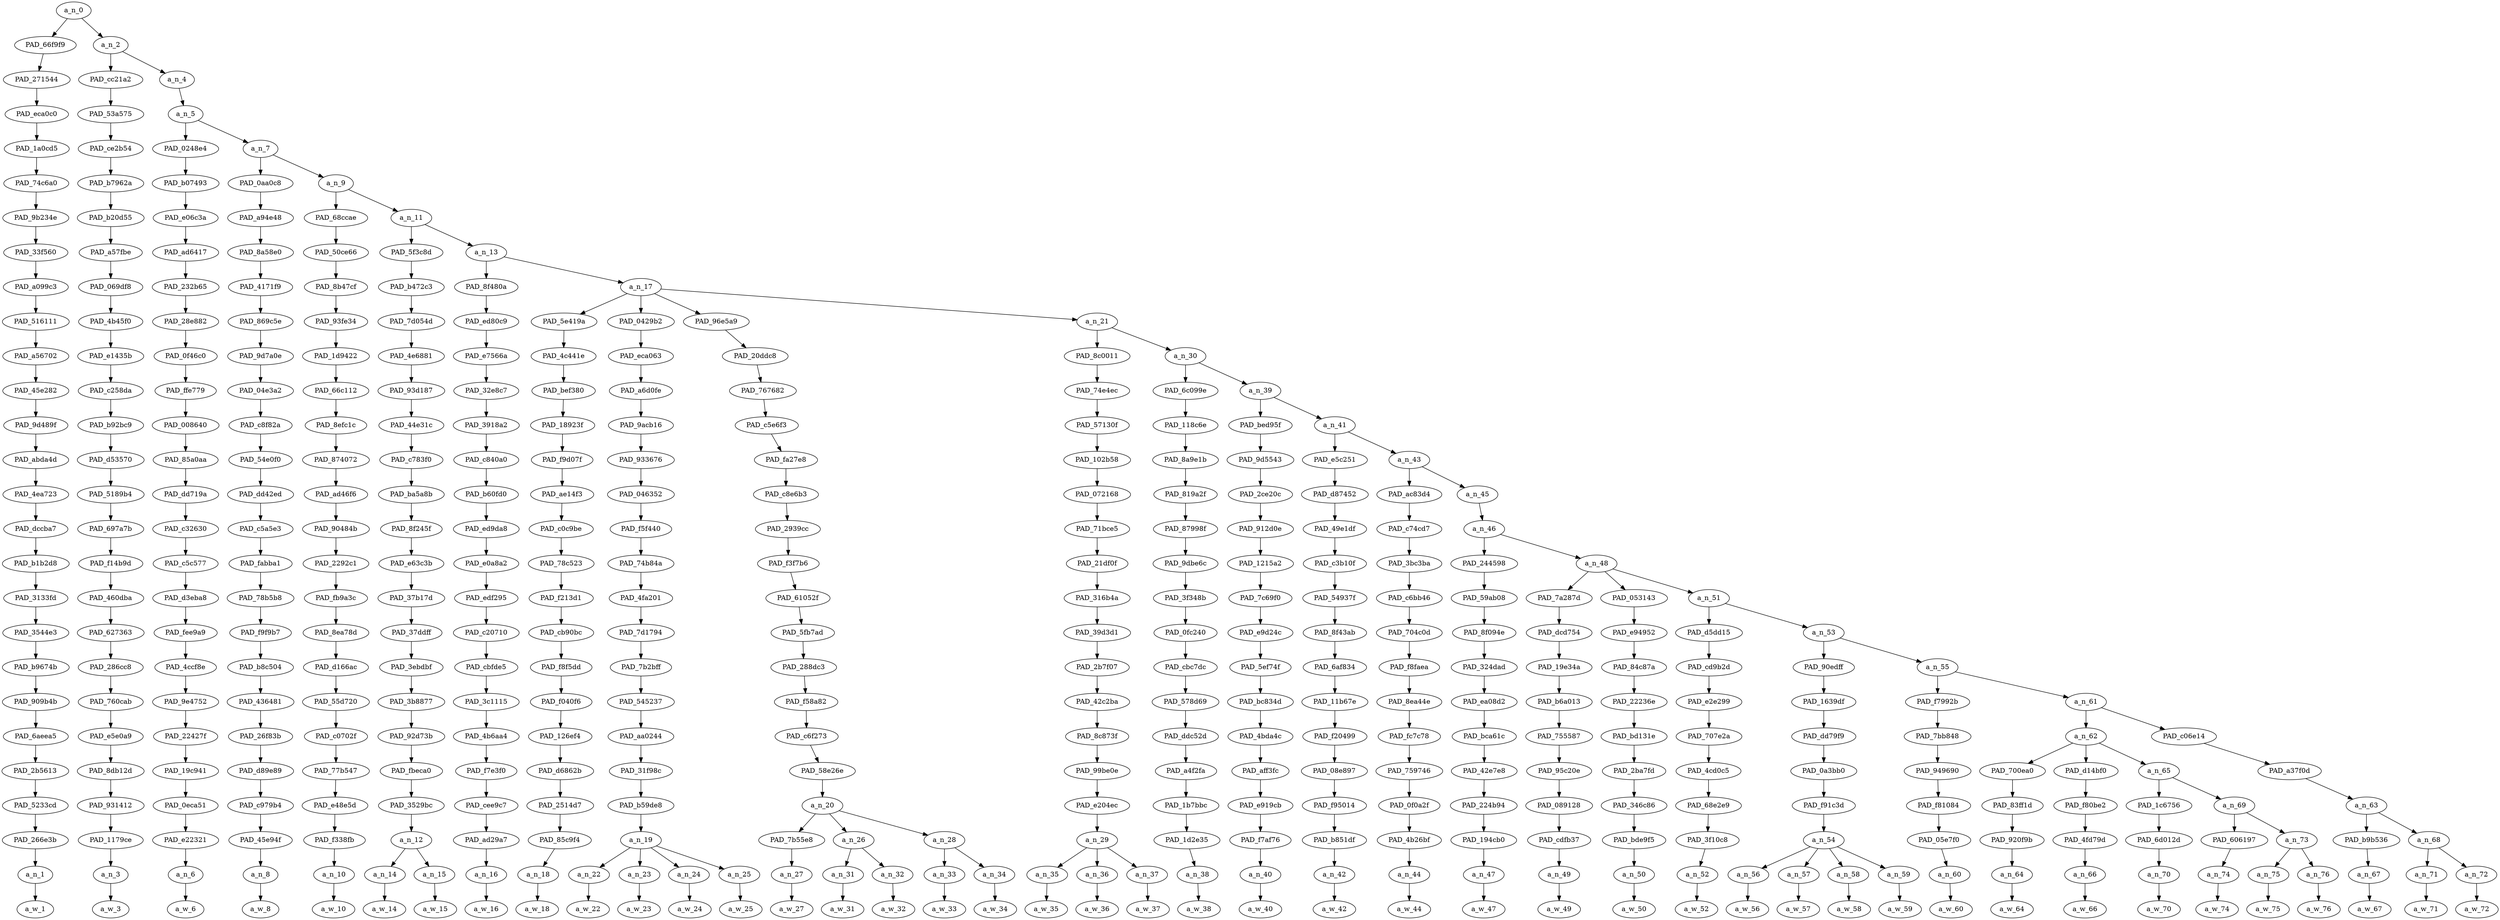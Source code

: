 strict digraph "" {
	a_n_0	[div_dir=-1,
		index=0,
		level=26,
		pos="1.0586201084984674,26!",
		text_span="[0, 1, 2, 3, 4, 5, 6, 7, 8, 9, 10, 11, 12, 13, 14, 15, 16, 17, 18, 19, 20, 21, 22, 23, 24, 25, 26, 27, 28, 29, 30, 31, 32, 33, 34, \
35, 36, 37, 38, 39, 40, 41, 42]",
		value=0.99999999];
	PAD_66f9f9	[div_dir=-1,
		index=0,
		level=25,
		pos="0.0,25!",
		text_span="[0]",
		value=0.01085685];
	a_n_0 -> PAD_66f9f9;
	a_n_2	[div_dir=-1,
		index=1,
		level=25,
		pos="2.117240216996935,25!",
		text_span="[1, 2, 3, 4, 5, 6, 7, 8, 9, 10, 11, 12, 13, 14, 15, 16, 17, 18, 19, 20, 21, 22, 23, 24, 25, 26, 27, 28, 29, 30, 31, 32, 33, 34, \
35, 36, 37, 38, 39, 40, 41, 42]",
		value=0.98909618];
	a_n_0 -> a_n_2;
	PAD_271544	[div_dir=-1,
		index=0,
		level=24,
		pos="0.0,24!",
		text_span="[0]",
		value=0.01085685];
	PAD_66f9f9 -> PAD_271544;
	PAD_eca0c0	[div_dir=-1,
		index=0,
		level=23,
		pos="0.0,23!",
		text_span="[0]",
		value=0.01085685];
	PAD_271544 -> PAD_eca0c0;
	PAD_1a0cd5	[div_dir=-1,
		index=0,
		level=22,
		pos="0.0,22!",
		text_span="[0]",
		value=0.01085685];
	PAD_eca0c0 -> PAD_1a0cd5;
	PAD_74c6a0	[div_dir=-1,
		index=0,
		level=21,
		pos="0.0,21!",
		text_span="[0]",
		value=0.01085685];
	PAD_1a0cd5 -> PAD_74c6a0;
	PAD_9b234e	[div_dir=-1,
		index=0,
		level=20,
		pos="0.0,20!",
		text_span="[0]",
		value=0.01085685];
	PAD_74c6a0 -> PAD_9b234e;
	PAD_33f560	[div_dir=-1,
		index=0,
		level=19,
		pos="0.0,19!",
		text_span="[0]",
		value=0.01085685];
	PAD_9b234e -> PAD_33f560;
	PAD_a099c3	[div_dir=-1,
		index=0,
		level=18,
		pos="0.0,18!",
		text_span="[0]",
		value=0.01085685];
	PAD_33f560 -> PAD_a099c3;
	PAD_516111	[div_dir=-1,
		index=0,
		level=17,
		pos="0.0,17!",
		text_span="[0]",
		value=0.01085685];
	PAD_a099c3 -> PAD_516111;
	PAD_a56702	[div_dir=-1,
		index=0,
		level=16,
		pos="0.0,16!",
		text_span="[0]",
		value=0.01085685];
	PAD_516111 -> PAD_a56702;
	PAD_45e282	[div_dir=-1,
		index=0,
		level=15,
		pos="0.0,15!",
		text_span="[0]",
		value=0.01085685];
	PAD_a56702 -> PAD_45e282;
	PAD_9d489f	[div_dir=-1,
		index=0,
		level=14,
		pos="0.0,14!",
		text_span="[0]",
		value=0.01085685];
	PAD_45e282 -> PAD_9d489f;
	PAD_abda4d	[div_dir=-1,
		index=0,
		level=13,
		pos="0.0,13!",
		text_span="[0]",
		value=0.01085685];
	PAD_9d489f -> PAD_abda4d;
	PAD_4ea723	[div_dir=-1,
		index=0,
		level=12,
		pos="0.0,12!",
		text_span="[0]",
		value=0.01085685];
	PAD_abda4d -> PAD_4ea723;
	PAD_dccba7	[div_dir=-1,
		index=0,
		level=11,
		pos="0.0,11!",
		text_span="[0]",
		value=0.01085685];
	PAD_4ea723 -> PAD_dccba7;
	PAD_b1b2d8	[div_dir=-1,
		index=0,
		level=10,
		pos="0.0,10!",
		text_span="[0]",
		value=0.01085685];
	PAD_dccba7 -> PAD_b1b2d8;
	PAD_3133fd	[div_dir=-1,
		index=0,
		level=9,
		pos="0.0,9!",
		text_span="[0]",
		value=0.01085685];
	PAD_b1b2d8 -> PAD_3133fd;
	PAD_3544e3	[div_dir=-1,
		index=0,
		level=8,
		pos="0.0,8!",
		text_span="[0]",
		value=0.01085685];
	PAD_3133fd -> PAD_3544e3;
	PAD_b9674b	[div_dir=-1,
		index=0,
		level=7,
		pos="0.0,7!",
		text_span="[0]",
		value=0.01085685];
	PAD_3544e3 -> PAD_b9674b;
	PAD_909b4b	[div_dir=-1,
		index=0,
		level=6,
		pos="0.0,6!",
		text_span="[0]",
		value=0.01085685];
	PAD_b9674b -> PAD_909b4b;
	PAD_6aeea5	[div_dir=-1,
		index=0,
		level=5,
		pos="0.0,5!",
		text_span="[0]",
		value=0.01085685];
	PAD_909b4b -> PAD_6aeea5;
	PAD_2b5613	[div_dir=-1,
		index=0,
		level=4,
		pos="0.0,4!",
		text_span="[0]",
		value=0.01085685];
	PAD_6aeea5 -> PAD_2b5613;
	PAD_5233cd	[div_dir=-1,
		index=0,
		level=3,
		pos="0.0,3!",
		text_span="[0]",
		value=0.01085685];
	PAD_2b5613 -> PAD_5233cd;
	PAD_266e3b	[div_dir=-1,
		index=0,
		level=2,
		pos="0.0,2!",
		text_span="[0]",
		value=0.01085685];
	PAD_5233cd -> PAD_266e3b;
	a_n_1	[div_dir=-1,
		index=0,
		level=1,
		pos="0.0,1!",
		text_span="[0]",
		value=0.01085685];
	PAD_266e3b -> a_n_1;
	a_w_1	[div_dir=0,
		index=0,
		level=0,
		pos="0,0!",
		text_span="[0]",
		value=he];
	a_n_1 -> a_w_1;
	PAD_cc21a2	[div_dir=-1,
		index=1,
		level=24,
		pos="1.0,24!",
		text_span="[1]",
		value=0.00995496];
	a_n_2 -> PAD_cc21a2;
	a_n_4	[div_dir=-1,
		index=2,
		level=24,
		pos="3.2344804339938693,24!",
		text_span="[2, 3, 4, 5, 6, 7, 8, 9, 10, 11, 12, 13, 14, 15, 16, 17, 18, 19, 20, 21, 22, 23, 24, 25, 26, 27, 28, 29, 30, 31, 32, 33, 34, 35, \
36, 37, 38, 39, 40, 41, 42]",
		value=0.97910078];
	a_n_2 -> a_n_4;
	PAD_53a575	[div_dir=-1,
		index=1,
		level=23,
		pos="1.0,23!",
		text_span="[1]",
		value=0.00995496];
	PAD_cc21a2 -> PAD_53a575;
	PAD_ce2b54	[div_dir=-1,
		index=1,
		level=22,
		pos="1.0,22!",
		text_span="[1]",
		value=0.00995496];
	PAD_53a575 -> PAD_ce2b54;
	PAD_b7962a	[div_dir=-1,
		index=1,
		level=21,
		pos="1.0,21!",
		text_span="[1]",
		value=0.00995496];
	PAD_ce2b54 -> PAD_b7962a;
	PAD_b20d55	[div_dir=-1,
		index=1,
		level=20,
		pos="1.0,20!",
		text_span="[1]",
		value=0.00995496];
	PAD_b7962a -> PAD_b20d55;
	PAD_a57fbe	[div_dir=-1,
		index=1,
		level=19,
		pos="1.0,19!",
		text_span="[1]",
		value=0.00995496];
	PAD_b20d55 -> PAD_a57fbe;
	PAD_069df8	[div_dir=-1,
		index=1,
		level=18,
		pos="1.0,18!",
		text_span="[1]",
		value=0.00995496];
	PAD_a57fbe -> PAD_069df8;
	PAD_4b45f0	[div_dir=-1,
		index=1,
		level=17,
		pos="1.0,17!",
		text_span="[1]",
		value=0.00995496];
	PAD_069df8 -> PAD_4b45f0;
	PAD_e1435b	[div_dir=-1,
		index=1,
		level=16,
		pos="1.0,16!",
		text_span="[1]",
		value=0.00995496];
	PAD_4b45f0 -> PAD_e1435b;
	PAD_c258da	[div_dir=-1,
		index=1,
		level=15,
		pos="1.0,15!",
		text_span="[1]",
		value=0.00995496];
	PAD_e1435b -> PAD_c258da;
	PAD_b92bc9	[div_dir=-1,
		index=1,
		level=14,
		pos="1.0,14!",
		text_span="[1]",
		value=0.00995496];
	PAD_c258da -> PAD_b92bc9;
	PAD_d53570	[div_dir=-1,
		index=1,
		level=13,
		pos="1.0,13!",
		text_span="[1]",
		value=0.00995496];
	PAD_b92bc9 -> PAD_d53570;
	PAD_5189b4	[div_dir=-1,
		index=1,
		level=12,
		pos="1.0,12!",
		text_span="[1]",
		value=0.00995496];
	PAD_d53570 -> PAD_5189b4;
	PAD_697a7b	[div_dir=-1,
		index=1,
		level=11,
		pos="1.0,11!",
		text_span="[1]",
		value=0.00995496];
	PAD_5189b4 -> PAD_697a7b;
	PAD_f14b9d	[div_dir=-1,
		index=1,
		level=10,
		pos="1.0,10!",
		text_span="[1]",
		value=0.00995496];
	PAD_697a7b -> PAD_f14b9d;
	PAD_460dba	[div_dir=-1,
		index=1,
		level=9,
		pos="1.0,9!",
		text_span="[1]",
		value=0.00995496];
	PAD_f14b9d -> PAD_460dba;
	PAD_627363	[div_dir=-1,
		index=1,
		level=8,
		pos="1.0,8!",
		text_span="[1]",
		value=0.00995496];
	PAD_460dba -> PAD_627363;
	PAD_286cc8	[div_dir=-1,
		index=1,
		level=7,
		pos="1.0,7!",
		text_span="[1]",
		value=0.00995496];
	PAD_627363 -> PAD_286cc8;
	PAD_760cab	[div_dir=-1,
		index=1,
		level=6,
		pos="1.0,6!",
		text_span="[1]",
		value=0.00995496];
	PAD_286cc8 -> PAD_760cab;
	PAD_e5e0a9	[div_dir=-1,
		index=1,
		level=5,
		pos="1.0,5!",
		text_span="[1]",
		value=0.00995496];
	PAD_760cab -> PAD_e5e0a9;
	PAD_8db12d	[div_dir=-1,
		index=1,
		level=4,
		pos="1.0,4!",
		text_span="[1]",
		value=0.00995496];
	PAD_e5e0a9 -> PAD_8db12d;
	PAD_931412	[div_dir=-1,
		index=1,
		level=3,
		pos="1.0,3!",
		text_span="[1]",
		value=0.00995496];
	PAD_8db12d -> PAD_931412;
	PAD_1179ce	[div_dir=-1,
		index=1,
		level=2,
		pos="1.0,2!",
		text_span="[1]",
		value=0.00995496];
	PAD_931412 -> PAD_1179ce;
	a_n_3	[div_dir=-1,
		index=1,
		level=1,
		pos="1.0,1!",
		text_span="[1]",
		value=0.00995496];
	PAD_1179ce -> a_n_3;
	a_w_3	[div_dir=0,
		index=1,
		level=0,
		pos="1,0!",
		text_span="[1]",
		value=managed];
	a_n_3 -> a_w_3;
	a_n_5	[div_dir=-1,
		index=2,
		level=23,
		pos="3.2344804339938693,23!",
		text_span="[2, 3, 4, 5, 6, 7, 8, 9, 10, 11, 12, 13, 14, 15, 16, 17, 18, 19, 20, 21, 22, 23, 24, 25, 26, 27, 28, 29, 30, 31, 32, 33, 34, 35, \
36, 37, 38, 39, 40, 41, 42]",
		value=0.97906312];
	a_n_4 -> a_n_5;
	PAD_0248e4	[div_dir=1,
		index=2,
		level=22,
		pos="2.0,22!",
		text_span="[2]",
		value=0.00744369];
	a_n_5 -> PAD_0248e4;
	a_n_7	[div_dir=-1,
		index=3,
		level=22,
		pos="4.468960867987739,22!",
		text_span="[3, 4, 5, 6, 7, 8, 9, 10, 11, 12, 13, 14, 15, 16, 17, 18, 19, 20, 21, 22, 23, 24, 25, 26, 27, 28, 29, 30, 31, 32, 33, 34, 35, 36, \
37, 38, 39, 40, 41, 42]",
		value=0.97158178];
	a_n_5 -> a_n_7;
	PAD_b07493	[div_dir=1,
		index=2,
		level=21,
		pos="2.0,21!",
		text_span="[2]",
		value=0.00744369];
	PAD_0248e4 -> PAD_b07493;
	PAD_e06c3a	[div_dir=1,
		index=2,
		level=20,
		pos="2.0,20!",
		text_span="[2]",
		value=0.00744369];
	PAD_b07493 -> PAD_e06c3a;
	PAD_ad6417	[div_dir=1,
		index=2,
		level=19,
		pos="2.0,19!",
		text_span="[2]",
		value=0.00744369];
	PAD_e06c3a -> PAD_ad6417;
	PAD_232b65	[div_dir=1,
		index=2,
		level=18,
		pos="2.0,18!",
		text_span="[2]",
		value=0.00744369];
	PAD_ad6417 -> PAD_232b65;
	PAD_28e882	[div_dir=1,
		index=2,
		level=17,
		pos="2.0,17!",
		text_span="[2]",
		value=0.00744369];
	PAD_232b65 -> PAD_28e882;
	PAD_0f46c0	[div_dir=1,
		index=2,
		level=16,
		pos="2.0,16!",
		text_span="[2]",
		value=0.00744369];
	PAD_28e882 -> PAD_0f46c0;
	PAD_ffe779	[div_dir=1,
		index=2,
		level=15,
		pos="2.0,15!",
		text_span="[2]",
		value=0.00744369];
	PAD_0f46c0 -> PAD_ffe779;
	PAD_008640	[div_dir=1,
		index=2,
		level=14,
		pos="2.0,14!",
		text_span="[2]",
		value=0.00744369];
	PAD_ffe779 -> PAD_008640;
	PAD_85a0aa	[div_dir=1,
		index=2,
		level=13,
		pos="2.0,13!",
		text_span="[2]",
		value=0.00744369];
	PAD_008640 -> PAD_85a0aa;
	PAD_dd719a	[div_dir=1,
		index=2,
		level=12,
		pos="2.0,12!",
		text_span="[2]",
		value=0.00744369];
	PAD_85a0aa -> PAD_dd719a;
	PAD_c32630	[div_dir=1,
		index=2,
		level=11,
		pos="2.0,11!",
		text_span="[2]",
		value=0.00744369];
	PAD_dd719a -> PAD_c32630;
	PAD_c5c577	[div_dir=1,
		index=2,
		level=10,
		pos="2.0,10!",
		text_span="[2]",
		value=0.00744369];
	PAD_c32630 -> PAD_c5c577;
	PAD_d3eba8	[div_dir=1,
		index=2,
		level=9,
		pos="2.0,9!",
		text_span="[2]",
		value=0.00744369];
	PAD_c5c577 -> PAD_d3eba8;
	PAD_fee9a9	[div_dir=1,
		index=2,
		level=8,
		pos="2.0,8!",
		text_span="[2]",
		value=0.00744369];
	PAD_d3eba8 -> PAD_fee9a9;
	PAD_4ccf8e	[div_dir=1,
		index=2,
		level=7,
		pos="2.0,7!",
		text_span="[2]",
		value=0.00744369];
	PAD_fee9a9 -> PAD_4ccf8e;
	PAD_9e4752	[div_dir=1,
		index=2,
		level=6,
		pos="2.0,6!",
		text_span="[2]",
		value=0.00744369];
	PAD_4ccf8e -> PAD_9e4752;
	PAD_22427f	[div_dir=1,
		index=2,
		level=5,
		pos="2.0,5!",
		text_span="[2]",
		value=0.00744369];
	PAD_9e4752 -> PAD_22427f;
	PAD_19c941	[div_dir=1,
		index=2,
		level=4,
		pos="2.0,4!",
		text_span="[2]",
		value=0.00744369];
	PAD_22427f -> PAD_19c941;
	PAD_0eca51	[div_dir=1,
		index=2,
		level=3,
		pos="2.0,3!",
		text_span="[2]",
		value=0.00744369];
	PAD_19c941 -> PAD_0eca51;
	PAD_e22321	[div_dir=1,
		index=2,
		level=2,
		pos="2.0,2!",
		text_span="[2]",
		value=0.00744369];
	PAD_0eca51 -> PAD_e22321;
	a_n_6	[div_dir=1,
		index=2,
		level=1,
		pos="2.0,1!",
		text_span="[2]",
		value=0.00744369];
	PAD_e22321 -> a_n_6;
	a_w_6	[div_dir=0,
		index=2,
		level=0,
		pos="2,0!",
		text_span="[2]",
		value=to];
	a_n_6 -> a_w_6;
	PAD_0aa0c8	[div_dir=-1,
		index=3,
		level=21,
		pos="3.0,21!",
		text_span="[3]",
		value=0.02274138];
	a_n_7 -> PAD_0aa0c8;
	a_n_9	[div_dir=-1,
		index=4,
		level=21,
		pos="5.937921735975477,21!",
		text_span="[4, 5, 6, 7, 8, 9, 10, 11, 12, 13, 14, 15, 16, 17, 18, 19, 20, 21, 22, 23, 24, 25, 26, 27, 28, 29, 30, 31, 32, 33, 34, 35, 36, 37, \
38, 39, 40, 41, 42]",
		value=0.94880218];
	a_n_7 -> a_n_9;
	PAD_a94e48	[div_dir=-1,
		index=3,
		level=20,
		pos="3.0,20!",
		text_span="[3]",
		value=0.02274138];
	PAD_0aa0c8 -> PAD_a94e48;
	PAD_8a58e0	[div_dir=-1,
		index=3,
		level=19,
		pos="3.0,19!",
		text_span="[3]",
		value=0.02274138];
	PAD_a94e48 -> PAD_8a58e0;
	PAD_4171f9	[div_dir=-1,
		index=3,
		level=18,
		pos="3.0,18!",
		text_span="[3]",
		value=0.02274138];
	PAD_8a58e0 -> PAD_4171f9;
	PAD_869c5e	[div_dir=-1,
		index=3,
		level=17,
		pos="3.0,17!",
		text_span="[3]",
		value=0.02274138];
	PAD_4171f9 -> PAD_869c5e;
	PAD_9d7a0e	[div_dir=-1,
		index=3,
		level=16,
		pos="3.0,16!",
		text_span="[3]",
		value=0.02274138];
	PAD_869c5e -> PAD_9d7a0e;
	PAD_04e3a2	[div_dir=-1,
		index=3,
		level=15,
		pos="3.0,15!",
		text_span="[3]",
		value=0.02274138];
	PAD_9d7a0e -> PAD_04e3a2;
	PAD_c8f82a	[div_dir=-1,
		index=3,
		level=14,
		pos="3.0,14!",
		text_span="[3]",
		value=0.02274138];
	PAD_04e3a2 -> PAD_c8f82a;
	PAD_54e0f0	[div_dir=-1,
		index=3,
		level=13,
		pos="3.0,13!",
		text_span="[3]",
		value=0.02274138];
	PAD_c8f82a -> PAD_54e0f0;
	PAD_dd42ed	[div_dir=-1,
		index=3,
		level=12,
		pos="3.0,12!",
		text_span="[3]",
		value=0.02274138];
	PAD_54e0f0 -> PAD_dd42ed;
	PAD_c5a5e3	[div_dir=-1,
		index=3,
		level=11,
		pos="3.0,11!",
		text_span="[3]",
		value=0.02274138];
	PAD_dd42ed -> PAD_c5a5e3;
	PAD_fabba1	[div_dir=-1,
		index=3,
		level=10,
		pos="3.0,10!",
		text_span="[3]",
		value=0.02274138];
	PAD_c5a5e3 -> PAD_fabba1;
	PAD_78b5b8	[div_dir=-1,
		index=3,
		level=9,
		pos="3.0,9!",
		text_span="[3]",
		value=0.02274138];
	PAD_fabba1 -> PAD_78b5b8;
	PAD_f9f9b7	[div_dir=-1,
		index=3,
		level=8,
		pos="3.0,8!",
		text_span="[3]",
		value=0.02274138];
	PAD_78b5b8 -> PAD_f9f9b7;
	PAD_b8c504	[div_dir=-1,
		index=3,
		level=7,
		pos="3.0,7!",
		text_span="[3]",
		value=0.02274138];
	PAD_f9f9b7 -> PAD_b8c504;
	PAD_436481	[div_dir=-1,
		index=3,
		level=6,
		pos="3.0,6!",
		text_span="[3]",
		value=0.02274138];
	PAD_b8c504 -> PAD_436481;
	PAD_26f83b	[div_dir=-1,
		index=3,
		level=5,
		pos="3.0,5!",
		text_span="[3]",
		value=0.02274138];
	PAD_436481 -> PAD_26f83b;
	PAD_d89e89	[div_dir=-1,
		index=3,
		level=4,
		pos="3.0,4!",
		text_span="[3]",
		value=0.02274138];
	PAD_26f83b -> PAD_d89e89;
	PAD_c979b4	[div_dir=-1,
		index=3,
		level=3,
		pos="3.0,3!",
		text_span="[3]",
		value=0.02274138];
	PAD_d89e89 -> PAD_c979b4;
	PAD_45e94f	[div_dir=-1,
		index=3,
		level=2,
		pos="3.0,2!",
		text_span="[3]",
		value=0.02274138];
	PAD_c979b4 -> PAD_45e94f;
	a_n_8	[div_dir=-1,
		index=3,
		level=1,
		pos="3.0,1!",
		text_span="[3]",
		value=0.02274138];
	PAD_45e94f -> a_n_8;
	a_w_8	[div_dir=0,
		index=3,
		level=0,
		pos="3,0!",
		text_span="[3]",
		value=articulate];
	a_n_8 -> a_w_8;
	PAD_68ccae	[div_dir=1,
		index=4,
		level=20,
		pos="4.0,20!",
		text_span="[4]",
		value=0.00918854];
	a_n_9 -> PAD_68ccae;
	a_n_11	[div_dir=-1,
		index=5,
		level=20,
		pos="7.8758434719509545,20!",
		text_span="[5, 6, 7, 8, 9, 10, 11, 12, 13, 14, 15, 16, 17, 18, 19, 20, 21, 22, 23, 24, 25, 26, 27, 28, 29, 30, 31, 32, 33, 34, 35, 36, 37, \
38, 39, 40, 41, 42]",
		value=0.93957950];
	a_n_9 -> a_n_11;
	PAD_50ce66	[div_dir=1,
		index=4,
		level=19,
		pos="4.0,19!",
		text_span="[4]",
		value=0.00918854];
	PAD_68ccae -> PAD_50ce66;
	PAD_8b47cf	[div_dir=1,
		index=4,
		level=18,
		pos="4.0,18!",
		text_span="[4]",
		value=0.00918854];
	PAD_50ce66 -> PAD_8b47cf;
	PAD_93fe34	[div_dir=1,
		index=4,
		level=17,
		pos="4.0,17!",
		text_span="[4]",
		value=0.00918854];
	PAD_8b47cf -> PAD_93fe34;
	PAD_1d9422	[div_dir=1,
		index=4,
		level=16,
		pos="4.0,16!",
		text_span="[4]",
		value=0.00918854];
	PAD_93fe34 -> PAD_1d9422;
	PAD_66c112	[div_dir=1,
		index=4,
		level=15,
		pos="4.0,15!",
		text_span="[4]",
		value=0.00918854];
	PAD_1d9422 -> PAD_66c112;
	PAD_8efc1c	[div_dir=1,
		index=4,
		level=14,
		pos="4.0,14!",
		text_span="[4]",
		value=0.00918854];
	PAD_66c112 -> PAD_8efc1c;
	PAD_874072	[div_dir=1,
		index=4,
		level=13,
		pos="4.0,13!",
		text_span="[4]",
		value=0.00918854];
	PAD_8efc1c -> PAD_874072;
	PAD_ad46f6	[div_dir=1,
		index=4,
		level=12,
		pos="4.0,12!",
		text_span="[4]",
		value=0.00918854];
	PAD_874072 -> PAD_ad46f6;
	PAD_90484b	[div_dir=1,
		index=4,
		level=11,
		pos="4.0,11!",
		text_span="[4]",
		value=0.00918854];
	PAD_ad46f6 -> PAD_90484b;
	PAD_2292c1	[div_dir=1,
		index=4,
		level=10,
		pos="4.0,10!",
		text_span="[4]",
		value=0.00918854];
	PAD_90484b -> PAD_2292c1;
	PAD_fb9a3c	[div_dir=1,
		index=4,
		level=9,
		pos="4.0,9!",
		text_span="[4]",
		value=0.00918854];
	PAD_2292c1 -> PAD_fb9a3c;
	PAD_8ea78d	[div_dir=1,
		index=4,
		level=8,
		pos="4.0,8!",
		text_span="[4]",
		value=0.00918854];
	PAD_fb9a3c -> PAD_8ea78d;
	PAD_d166ac	[div_dir=1,
		index=4,
		level=7,
		pos="4.0,7!",
		text_span="[4]",
		value=0.00918854];
	PAD_8ea78d -> PAD_d166ac;
	PAD_55d720	[div_dir=1,
		index=4,
		level=6,
		pos="4.0,6!",
		text_span="[4]",
		value=0.00918854];
	PAD_d166ac -> PAD_55d720;
	PAD_c0702f	[div_dir=1,
		index=4,
		level=5,
		pos="4.0,5!",
		text_span="[4]",
		value=0.00918854];
	PAD_55d720 -> PAD_c0702f;
	PAD_77b547	[div_dir=1,
		index=4,
		level=4,
		pos="4.0,4!",
		text_span="[4]",
		value=0.00918854];
	PAD_c0702f -> PAD_77b547;
	PAD_e48e5d	[div_dir=1,
		index=4,
		level=3,
		pos="4.0,3!",
		text_span="[4]",
		value=0.00918854];
	PAD_77b547 -> PAD_e48e5d;
	PAD_f338fb	[div_dir=1,
		index=4,
		level=2,
		pos="4.0,2!",
		text_span="[4]",
		value=0.00918854];
	PAD_e48e5d -> PAD_f338fb;
	a_n_10	[div_dir=1,
		index=4,
		level=1,
		pos="4.0,1!",
		text_span="[4]",
		value=0.00918854];
	PAD_f338fb -> a_n_10;
	a_w_10	[div_dir=0,
		index=4,
		level=0,
		pos="4,0!",
		text_span="[4]",
		value=what];
	a_n_10 -> a_w_10;
	PAD_5f3c8d	[div_dir=1,
		index=5,
		level=19,
		pos="5.5,19!",
		text_span="[5, 6]",
		value=0.02157902];
	a_n_11 -> PAD_5f3c8d;
	a_n_13	[div_dir=-1,
		index=6,
		level=19,
		pos="10.251686943901909,19!",
		text_span="[7, 8, 9, 10, 11, 12, 13, 14, 15, 16, 17, 18, 19, 20, 21, 22, 23, 24, 25, 26, 27, 28, 29, 30, 31, 32, 33, 34, 35, 36, 37, 38, 39, \
40, 41, 42]",
		value=0.91796324];
	a_n_11 -> a_n_13;
	PAD_b472c3	[div_dir=1,
		index=5,
		level=18,
		pos="5.5,18!",
		text_span="[5, 6]",
		value=0.02157902];
	PAD_5f3c8d -> PAD_b472c3;
	PAD_7d054d	[div_dir=1,
		index=5,
		level=17,
		pos="5.5,17!",
		text_span="[5, 6]",
		value=0.02157902];
	PAD_b472c3 -> PAD_7d054d;
	PAD_4e6881	[div_dir=1,
		index=5,
		level=16,
		pos="5.5,16!",
		text_span="[5, 6]",
		value=0.02157902];
	PAD_7d054d -> PAD_4e6881;
	PAD_93d187	[div_dir=1,
		index=5,
		level=15,
		pos="5.5,15!",
		text_span="[5, 6]",
		value=0.02157902];
	PAD_4e6881 -> PAD_93d187;
	PAD_44e31c	[div_dir=1,
		index=5,
		level=14,
		pos="5.5,14!",
		text_span="[5, 6]",
		value=0.02157902];
	PAD_93d187 -> PAD_44e31c;
	PAD_c783f0	[div_dir=1,
		index=5,
		level=13,
		pos="5.5,13!",
		text_span="[5, 6]",
		value=0.02157902];
	PAD_44e31c -> PAD_c783f0;
	PAD_ba5a8b	[div_dir=1,
		index=5,
		level=12,
		pos="5.5,12!",
		text_span="[5, 6]",
		value=0.02157902];
	PAD_c783f0 -> PAD_ba5a8b;
	PAD_8f245f	[div_dir=1,
		index=5,
		level=11,
		pos="5.5,11!",
		text_span="[5, 6]",
		value=0.02157902];
	PAD_ba5a8b -> PAD_8f245f;
	PAD_e63c3b	[div_dir=1,
		index=5,
		level=10,
		pos="5.5,10!",
		text_span="[5, 6]",
		value=0.02157902];
	PAD_8f245f -> PAD_e63c3b;
	PAD_37b17d	[div_dir=1,
		index=5,
		level=9,
		pos="5.5,9!",
		text_span="[5, 6]",
		value=0.02157902];
	PAD_e63c3b -> PAD_37b17d;
	PAD_37ddff	[div_dir=1,
		index=5,
		level=8,
		pos="5.5,8!",
		text_span="[5, 6]",
		value=0.02157902];
	PAD_37b17d -> PAD_37ddff;
	PAD_3ebdbf	[div_dir=1,
		index=5,
		level=7,
		pos="5.5,7!",
		text_span="[5, 6]",
		value=0.02157902];
	PAD_37ddff -> PAD_3ebdbf;
	PAD_3b8877	[div_dir=1,
		index=5,
		level=6,
		pos="5.5,6!",
		text_span="[5, 6]",
		value=0.02157902];
	PAD_3ebdbf -> PAD_3b8877;
	PAD_92d73b	[div_dir=1,
		index=5,
		level=5,
		pos="5.5,5!",
		text_span="[5, 6]",
		value=0.02157902];
	PAD_3b8877 -> PAD_92d73b;
	PAD_fbeca0	[div_dir=1,
		index=5,
		level=4,
		pos="5.5,4!",
		text_span="[5, 6]",
		value=0.02157902];
	PAD_92d73b -> PAD_fbeca0;
	PAD_3529bc	[div_dir=1,
		index=5,
		level=3,
		pos="5.5,3!",
		text_span="[5, 6]",
		value=0.02157902];
	PAD_fbeca0 -> PAD_3529bc;
	a_n_12	[div_dir=1,
		index=5,
		level=2,
		pos="5.5,2!",
		text_span="[5, 6]",
		value=0.02157902];
	PAD_3529bc -> a_n_12;
	a_n_14	[div_dir=1,
		index=5,
		level=1,
		pos="5.0,1!",
		text_span="[5]",
		value=0.00918382];
	a_n_12 -> a_n_14;
	a_n_15	[div_dir=1,
		index=6,
		level=1,
		pos="6.0,1!",
		text_span="[6]",
		value=0.01235102];
	a_n_12 -> a_n_15;
	a_w_14	[div_dir=0,
		index=5,
		level=0,
		pos="5,0!",
		text_span="[5]",
		value=for];
	a_n_14 -> a_w_14;
	a_w_15	[div_dir=0,
		index=6,
		level=0,
		pos="6,0!",
		text_span="[6]",
		value=me];
	a_n_15 -> a_w_15;
	PAD_8f480a	[div_dir=-1,
		index=6,
		level=18,
		pos="7.0,18!",
		text_span="[7]",
		value=0.00961961];
	a_n_13 -> PAD_8f480a;
	a_n_17	[div_dir=-1,
		index=7,
		level=18,
		pos="13.50337388780382,18!",
		text_span="[8, 9, 10, 11, 12, 13, 14, 15, 16, 17, 18, 19, 20, 21, 22, 23, 24, 25, 26, 27, 28, 29, 30, 31, 32, 33, 34, 35, 36, 37, 38, 39, 40, \
41, 42]",
		value=0.90829593];
	a_n_13 -> a_n_17;
	PAD_ed80c9	[div_dir=-1,
		index=6,
		level=17,
		pos="7.0,17!",
		text_span="[7]",
		value=0.00961961];
	PAD_8f480a -> PAD_ed80c9;
	PAD_e7566a	[div_dir=-1,
		index=6,
		level=16,
		pos="7.0,16!",
		text_span="[7]",
		value=0.00961961];
	PAD_ed80c9 -> PAD_e7566a;
	PAD_32e8c7	[div_dir=-1,
		index=6,
		level=15,
		pos="7.0,15!",
		text_span="[7]",
		value=0.00961961];
	PAD_e7566a -> PAD_32e8c7;
	PAD_3918a2	[div_dir=-1,
		index=6,
		level=14,
		pos="7.0,14!",
		text_span="[7]",
		value=0.00961961];
	PAD_32e8c7 -> PAD_3918a2;
	PAD_c840a0	[div_dir=-1,
		index=6,
		level=13,
		pos="7.0,13!",
		text_span="[7]",
		value=0.00961961];
	PAD_3918a2 -> PAD_c840a0;
	PAD_b60fd0	[div_dir=-1,
		index=6,
		level=12,
		pos="7.0,12!",
		text_span="[7]",
		value=0.00961961];
	PAD_c840a0 -> PAD_b60fd0;
	PAD_ed9da8	[div_dir=-1,
		index=6,
		level=11,
		pos="7.0,11!",
		text_span="[7]",
		value=0.00961961];
	PAD_b60fd0 -> PAD_ed9da8;
	PAD_e0a8a2	[div_dir=-1,
		index=6,
		level=10,
		pos="7.0,10!",
		text_span="[7]",
		value=0.00961961];
	PAD_ed9da8 -> PAD_e0a8a2;
	PAD_edf295	[div_dir=-1,
		index=6,
		level=9,
		pos="7.0,9!",
		text_span="[7]",
		value=0.00961961];
	PAD_e0a8a2 -> PAD_edf295;
	PAD_c20710	[div_dir=-1,
		index=6,
		level=8,
		pos="7.0,8!",
		text_span="[7]",
		value=0.00961961];
	PAD_edf295 -> PAD_c20710;
	PAD_cbfde5	[div_dir=-1,
		index=6,
		level=7,
		pos="7.0,7!",
		text_span="[7]",
		value=0.00961961];
	PAD_c20710 -> PAD_cbfde5;
	PAD_3c1115	[div_dir=-1,
		index=6,
		level=6,
		pos="7.0,6!",
		text_span="[7]",
		value=0.00961961];
	PAD_cbfde5 -> PAD_3c1115;
	PAD_4b6aa4	[div_dir=-1,
		index=6,
		level=5,
		pos="7.0,5!",
		text_span="[7]",
		value=0.00961961];
	PAD_3c1115 -> PAD_4b6aa4;
	PAD_f7e3f0	[div_dir=-1,
		index=6,
		level=4,
		pos="7.0,4!",
		text_span="[7]",
		value=0.00961961];
	PAD_4b6aa4 -> PAD_f7e3f0;
	PAD_cee9c7	[div_dir=-1,
		index=6,
		level=3,
		pos="7.0,3!",
		text_span="[7]",
		value=0.00961961];
	PAD_f7e3f0 -> PAD_cee9c7;
	PAD_ad29a7	[div_dir=-1,
		index=6,
		level=2,
		pos="7.0,2!",
		text_span="[7]",
		value=0.00961961];
	PAD_cee9c7 -> PAD_ad29a7;
	a_n_16	[div_dir=-1,
		index=7,
		level=1,
		pos="7.0,1!",
		text_span="[7]",
		value=0.00961961];
	PAD_ad29a7 -> a_n_16;
	a_w_16	[div_dir=0,
		index=7,
		level=0,
		pos="7,0!",
		text_span="[7]",
		value=has];
	a_n_16 -> a_w_16;
	PAD_5e419a	[div_dir=1,
		index=7,
		level=17,
		pos="8.0,17!",
		text_span="[8]",
		value=0.00703894];
	a_n_17 -> PAD_5e419a;
	PAD_0429b2	[div_dir=1,
		index=8,
		level=17,
		pos="10.5,17!",
		text_span="[9, 10, 11, 12]",
		value=0.06220307];
	a_n_17 -> PAD_0429b2;
	PAD_96e5a9	[div_dir=-1,
		index=9,
		level=17,
		pos="15.0,17!",
		text_span="[13, 14, 15, 16, 17]",
		value=0.04508110];
	a_n_17 -> PAD_96e5a9;
	a_n_21	[div_dir=-1,
		index=10,
		level=17,
		pos="20.51349555121528,17!",
		text_span="[18, 19, 20, 21, 22, 23, 24, 25, 26, 27, 28, 29, 30, 31, 32, 33, 34, 35, 36, 37, 38, 39, 40, 41, 42]",
		value=0.79392523];
	a_n_17 -> a_n_21;
	PAD_4c441e	[div_dir=1,
		index=7,
		level=16,
		pos="8.0,16!",
		text_span="[8]",
		value=0.00703894];
	PAD_5e419a -> PAD_4c441e;
	PAD_bef380	[div_dir=1,
		index=7,
		level=15,
		pos="8.0,15!",
		text_span="[8]",
		value=0.00703894];
	PAD_4c441e -> PAD_bef380;
	PAD_18923f	[div_dir=1,
		index=7,
		level=14,
		pos="8.0,14!",
		text_span="[8]",
		value=0.00703894];
	PAD_bef380 -> PAD_18923f;
	PAD_f9d07f	[div_dir=1,
		index=7,
		level=13,
		pos="8.0,13!",
		text_span="[8]",
		value=0.00703894];
	PAD_18923f -> PAD_f9d07f;
	PAD_ae14f3	[div_dir=1,
		index=7,
		level=12,
		pos="8.0,12!",
		text_span="[8]",
		value=0.00703894];
	PAD_f9d07f -> PAD_ae14f3;
	PAD_c0c9be	[div_dir=1,
		index=7,
		level=11,
		pos="8.0,11!",
		text_span="[8]",
		value=0.00703894];
	PAD_ae14f3 -> PAD_c0c9be;
	PAD_78c523	[div_dir=1,
		index=7,
		level=10,
		pos="8.0,10!",
		text_span="[8]",
		value=0.00703894];
	PAD_c0c9be -> PAD_78c523;
	PAD_f213d1	[div_dir=1,
		index=7,
		level=9,
		pos="8.0,9!",
		text_span="[8]",
		value=0.00703894];
	PAD_78c523 -> PAD_f213d1;
	PAD_cb90bc	[div_dir=1,
		index=7,
		level=8,
		pos="8.0,8!",
		text_span="[8]",
		value=0.00703894];
	PAD_f213d1 -> PAD_cb90bc;
	PAD_f8f5dd	[div_dir=1,
		index=7,
		level=7,
		pos="8.0,7!",
		text_span="[8]",
		value=0.00703894];
	PAD_cb90bc -> PAD_f8f5dd;
	PAD_f040f6	[div_dir=1,
		index=7,
		level=6,
		pos="8.0,6!",
		text_span="[8]",
		value=0.00703894];
	PAD_f8f5dd -> PAD_f040f6;
	PAD_126ef4	[div_dir=1,
		index=7,
		level=5,
		pos="8.0,5!",
		text_span="[8]",
		value=0.00703894];
	PAD_f040f6 -> PAD_126ef4;
	PAD_d6862b	[div_dir=1,
		index=7,
		level=4,
		pos="8.0,4!",
		text_span="[8]",
		value=0.00703894];
	PAD_126ef4 -> PAD_d6862b;
	PAD_2514d7	[div_dir=1,
		index=7,
		level=3,
		pos="8.0,3!",
		text_span="[8]",
		value=0.00703894];
	PAD_d6862b -> PAD_2514d7;
	PAD_85c9f4	[div_dir=1,
		index=7,
		level=2,
		pos="8.0,2!",
		text_span="[8]",
		value=0.00703894];
	PAD_2514d7 -> PAD_85c9f4;
	a_n_18	[div_dir=1,
		index=8,
		level=1,
		pos="8.0,1!",
		text_span="[8]",
		value=0.00703894];
	PAD_85c9f4 -> a_n_18;
	a_w_18	[div_dir=0,
		index=8,
		level=0,
		pos="8,0!",
		text_span="[8]",
		value=been];
	a_n_18 -> a_w_18;
	PAD_eca063	[div_dir=1,
		index=8,
		level=16,
		pos="10.5,16!",
		text_span="[9, 10, 11, 12]",
		value=0.06220307];
	PAD_0429b2 -> PAD_eca063;
	PAD_a6d0fe	[div_dir=1,
		index=8,
		level=15,
		pos="10.5,15!",
		text_span="[9, 10, 11, 12]",
		value=0.06220307];
	PAD_eca063 -> PAD_a6d0fe;
	PAD_9acb16	[div_dir=1,
		index=8,
		level=14,
		pos="10.5,14!",
		text_span="[9, 10, 11, 12]",
		value=0.06220307];
	PAD_a6d0fe -> PAD_9acb16;
	PAD_933676	[div_dir=1,
		index=8,
		level=13,
		pos="10.5,13!",
		text_span="[9, 10, 11, 12]",
		value=0.06220307];
	PAD_9acb16 -> PAD_933676;
	PAD_046352	[div_dir=1,
		index=8,
		level=12,
		pos="10.5,12!",
		text_span="[9, 10, 11, 12]",
		value=0.06220307];
	PAD_933676 -> PAD_046352;
	PAD_f5f440	[div_dir=1,
		index=8,
		level=11,
		pos="10.5,11!",
		text_span="[9, 10, 11, 12]",
		value=0.06220307];
	PAD_046352 -> PAD_f5f440;
	PAD_74b84a	[div_dir=1,
		index=8,
		level=10,
		pos="10.5,10!",
		text_span="[9, 10, 11, 12]",
		value=0.06220307];
	PAD_f5f440 -> PAD_74b84a;
	PAD_4fa201	[div_dir=1,
		index=8,
		level=9,
		pos="10.5,9!",
		text_span="[9, 10, 11, 12]",
		value=0.06220307];
	PAD_74b84a -> PAD_4fa201;
	PAD_7d1794	[div_dir=1,
		index=8,
		level=8,
		pos="10.5,8!",
		text_span="[9, 10, 11, 12]",
		value=0.06220307];
	PAD_4fa201 -> PAD_7d1794;
	PAD_7b2bff	[div_dir=1,
		index=8,
		level=7,
		pos="10.5,7!",
		text_span="[9, 10, 11, 12]",
		value=0.06220307];
	PAD_7d1794 -> PAD_7b2bff;
	PAD_545237	[div_dir=1,
		index=8,
		level=6,
		pos="10.5,6!",
		text_span="[9, 10, 11, 12]",
		value=0.06220307];
	PAD_7b2bff -> PAD_545237;
	PAD_aa0244	[div_dir=1,
		index=8,
		level=5,
		pos="10.5,5!",
		text_span="[9, 10, 11, 12]",
		value=0.06220307];
	PAD_545237 -> PAD_aa0244;
	PAD_31f98c	[div_dir=1,
		index=8,
		level=4,
		pos="10.5,4!",
		text_span="[9, 10, 11, 12]",
		value=0.06220307];
	PAD_aa0244 -> PAD_31f98c;
	PAD_b59de8	[div_dir=1,
		index=8,
		level=3,
		pos="10.5,3!",
		text_span="[9, 10, 11, 12]",
		value=0.06220307];
	PAD_31f98c -> PAD_b59de8;
	a_n_19	[div_dir=1,
		index=8,
		level=2,
		pos="10.5,2!",
		text_span="[9, 10, 11, 12]",
		value=0.06220307];
	PAD_b59de8 -> a_n_19;
	a_n_22	[div_dir=1,
		index=9,
		level=1,
		pos="9.0,1!",
		text_span="[9]",
		value=0.00620824];
	a_n_19 -> a_n_22;
	a_n_23	[div_dir=1,
		index=10,
		level=1,
		pos="10.0,1!",
		text_span="[10]",
		value=0.01424713];
	a_n_19 -> a_n_23;
	a_n_24	[div_dir=1,
		index=11,
		level=1,
		pos="11.0,1!",
		text_span="[11]",
		value=0.00910409];
	a_n_19 -> a_n_24;
	a_n_25	[div_dir=1,
		index=12,
		level=1,
		pos="12.0,1!",
		text_span="[12]",
		value=0.03259052];
	a_n_19 -> a_n_25;
	a_w_22	[div_dir=0,
		index=9,
		level=0,
		pos="9,0!",
		text_span="[9]",
		value=only];
	a_n_22 -> a_w_22;
	a_w_23	[div_dir=0,
		index=10,
		level=0,
		pos="10,0!",
		text_span="[10]",
		value=knowable];
	a_n_23 -> a_w_23;
	a_w_24	[div_dir=0,
		index=11,
		level=0,
		pos="11,0!",
		text_span="[11]",
		value=but];
	a_n_24 -> a_w_24;
	a_w_25	[div_dir=0,
		index=12,
		level=0,
		pos="12,0!",
		text_span="[12]",
		value=inexpressible];
	a_n_25 -> a_w_25;
	PAD_20ddc8	[div_dir=-1,
		index=9,
		level=16,
		pos="15.0,16!",
		text_span="[13, 14, 15, 16, 17]",
		value=0.04508110];
	PAD_96e5a9 -> PAD_20ddc8;
	PAD_767682	[div_dir=-1,
		index=9,
		level=15,
		pos="15.0,15!",
		text_span="[13, 14, 15, 16, 17]",
		value=0.04508110];
	PAD_20ddc8 -> PAD_767682;
	PAD_c5e6f3	[div_dir=-1,
		index=9,
		level=14,
		pos="15.0,14!",
		text_span="[13, 14, 15, 16, 17]",
		value=0.04508110];
	PAD_767682 -> PAD_c5e6f3;
	PAD_fa27e8	[div_dir=-1,
		index=9,
		level=13,
		pos="15.0,13!",
		text_span="[13, 14, 15, 16, 17]",
		value=0.04508110];
	PAD_c5e6f3 -> PAD_fa27e8;
	PAD_c8e6b3	[div_dir=-1,
		index=9,
		level=12,
		pos="15.0,12!",
		text_span="[13, 14, 15, 16, 17]",
		value=0.04508110];
	PAD_fa27e8 -> PAD_c8e6b3;
	PAD_2939cc	[div_dir=-1,
		index=9,
		level=11,
		pos="15.0,11!",
		text_span="[13, 14, 15, 16, 17]",
		value=0.04508110];
	PAD_c8e6b3 -> PAD_2939cc;
	PAD_f3f7b6	[div_dir=-1,
		index=9,
		level=10,
		pos="15.0,10!",
		text_span="[13, 14, 15, 16, 17]",
		value=0.04508110];
	PAD_2939cc -> PAD_f3f7b6;
	PAD_61052f	[div_dir=-1,
		index=9,
		level=9,
		pos="15.0,9!",
		text_span="[13, 14, 15, 16, 17]",
		value=0.04508110];
	PAD_f3f7b6 -> PAD_61052f;
	PAD_5fb7ad	[div_dir=-1,
		index=9,
		level=8,
		pos="15.0,8!",
		text_span="[13, 14, 15, 16, 17]",
		value=0.04508110];
	PAD_61052f -> PAD_5fb7ad;
	PAD_288dc3	[div_dir=-1,
		index=9,
		level=7,
		pos="15.0,7!",
		text_span="[13, 14, 15, 16, 17]",
		value=0.04508110];
	PAD_5fb7ad -> PAD_288dc3;
	PAD_f58a82	[div_dir=-1,
		index=9,
		level=6,
		pos="15.0,6!",
		text_span="[13, 14, 15, 16, 17]",
		value=0.04508110];
	PAD_288dc3 -> PAD_f58a82;
	PAD_c6f273	[div_dir=-1,
		index=9,
		level=5,
		pos="15.0,5!",
		text_span="[13, 14, 15, 16, 17]",
		value=0.04508110];
	PAD_f58a82 -> PAD_c6f273;
	PAD_58e26e	[div_dir=-1,
		index=9,
		level=4,
		pos="15.0,4!",
		text_span="[13, 14, 15, 16, 17]",
		value=0.04508110];
	PAD_c6f273 -> PAD_58e26e;
	a_n_20	[div_dir=-1,
		index=9,
		level=3,
		pos="15.0,3!",
		text_span="[13, 14, 15, 16, 17]",
		value=0.04508110];
	PAD_58e26e -> a_n_20;
	PAD_7b55e8	[div_dir=1,
		index=10,
		level=2,
		pos="15.0,2!",
		text_span="[15]",
		value=0.00790359];
	a_n_20 -> PAD_7b55e8;
	a_n_26	[div_dir=-1,
		index=9,
		level=2,
		pos="13.5,2!",
		text_span="[13, 14]",
		value=0.01445885];
	a_n_20 -> a_n_26;
	a_n_28	[div_dir=-1,
		index=11,
		level=2,
		pos="16.5,2!",
		text_span="[16, 17]",
		value=0.02267880];
	a_n_20 -> a_n_28;
	a_n_27	[div_dir=1,
		index=15,
		level=1,
		pos="15.0,1!",
		text_span="[15]",
		value=0.00790359];
	PAD_7b55e8 -> a_n_27;
	a_w_27	[div_dir=0,
		index=15,
		level=0,
		pos="15,0!",
		text_span="[15]",
		value=through];
	a_n_27 -> a_w_27;
	a_n_31	[div_dir=1,
		index=13,
		level=1,
		pos="13.0,1!",
		text_span="[13]",
		value=0.00633482];
	a_n_26 -> a_n_31;
	a_n_32	[div_dir=-1,
		index=14,
		level=1,
		pos="14.0,1!",
		text_span="[14]",
		value=0.00810409];
	a_n_26 -> a_n_32;
	a_w_31	[div_dir=0,
		index=13,
		level=0,
		pos="13,0!",
		text_span="[13]",
		value=at];
	a_n_31 -> a_w_31;
	a_w_32	[div_dir=0,
		index=14,
		level=0,
		pos="14,0!",
		text_span="[14]",
		value=least];
	a_n_32 -> a_w_32;
	a_n_33	[div_dir=-1,
		index=16,
		level=1,
		pos="16.0,1!",
		text_span="[16]",
		value=0.01098845];
	a_n_28 -> a_n_33;
	a_n_34	[div_dir=1,
		index=17,
		level=1,
		pos="17.0,1!",
		text_span="[17]",
		value=0.01164509];
	a_n_28 -> a_n_34;
	a_w_33	[div_dir=0,
		index=16,
		level=0,
		pos="16,0!",
		text_span="[16]",
		value=words];
	a_n_33 -> a_w_33;
	a_w_34	[div_dir=0,
		index=17,
		level=0,
		pos="17,0!",
		text_span="[17]",
		value=words1];
	a_n_34 -> a_w_34;
	PAD_8c0011	[div_dir=1,
		index=10,
		level=16,
		pos="19.0,16!",
		text_span="[18, 19, 20]",
		value=0.03796205];
	a_n_21 -> PAD_8c0011;
	a_n_30	[div_dir=-1,
		index=11,
		level=16,
		pos="22.026991102430557,16!",
		text_span="[21, 22, 23, 24, 25, 26, 27, 28, 29, 30, 31, 32, 33, 34, 35, 36, 37, 38, 39, 40, 41, 42]",
		value=0.75588950];
	a_n_21 -> a_n_30;
	PAD_74e4ec	[div_dir=1,
		index=10,
		level=15,
		pos="19.0,15!",
		text_span="[18, 19, 20]",
		value=0.03796205];
	PAD_8c0011 -> PAD_74e4ec;
	PAD_57130f	[div_dir=1,
		index=10,
		level=14,
		pos="19.0,14!",
		text_span="[18, 19, 20]",
		value=0.03796205];
	PAD_74e4ec -> PAD_57130f;
	PAD_102b58	[div_dir=1,
		index=10,
		level=13,
		pos="19.0,13!",
		text_span="[18, 19, 20]",
		value=0.03796205];
	PAD_57130f -> PAD_102b58;
	PAD_072168	[div_dir=1,
		index=10,
		level=12,
		pos="19.0,12!",
		text_span="[18, 19, 20]",
		value=0.03796205];
	PAD_102b58 -> PAD_072168;
	PAD_71bce5	[div_dir=1,
		index=10,
		level=11,
		pos="19.0,11!",
		text_span="[18, 19, 20]",
		value=0.03796205];
	PAD_072168 -> PAD_71bce5;
	PAD_21df0f	[div_dir=1,
		index=10,
		level=10,
		pos="19.0,10!",
		text_span="[18, 19, 20]",
		value=0.03796205];
	PAD_71bce5 -> PAD_21df0f;
	PAD_316b4a	[div_dir=1,
		index=10,
		level=9,
		pos="19.0,9!",
		text_span="[18, 19, 20]",
		value=0.03796205];
	PAD_21df0f -> PAD_316b4a;
	PAD_39d3d1	[div_dir=1,
		index=10,
		level=8,
		pos="19.0,8!",
		text_span="[18, 19, 20]",
		value=0.03796205];
	PAD_316b4a -> PAD_39d3d1;
	PAD_2b7f07	[div_dir=1,
		index=10,
		level=7,
		pos="19.0,7!",
		text_span="[18, 19, 20]",
		value=0.03796205];
	PAD_39d3d1 -> PAD_2b7f07;
	PAD_42c2ba	[div_dir=1,
		index=10,
		level=6,
		pos="19.0,6!",
		text_span="[18, 19, 20]",
		value=0.03796205];
	PAD_2b7f07 -> PAD_42c2ba;
	PAD_8c873f	[div_dir=1,
		index=10,
		level=5,
		pos="19.0,5!",
		text_span="[18, 19, 20]",
		value=0.03796205];
	PAD_42c2ba -> PAD_8c873f;
	PAD_99be0e	[div_dir=1,
		index=10,
		level=4,
		pos="19.0,4!",
		text_span="[18, 19, 20]",
		value=0.03796205];
	PAD_8c873f -> PAD_99be0e;
	PAD_e204ec	[div_dir=1,
		index=10,
		level=3,
		pos="19.0,3!",
		text_span="[18, 19, 20]",
		value=0.03796205];
	PAD_99be0e -> PAD_e204ec;
	a_n_29	[div_dir=1,
		index=12,
		level=2,
		pos="19.0,2!",
		text_span="[18, 19, 20]",
		value=0.03796205];
	PAD_e204ec -> a_n_29;
	a_n_35	[div_dir=1,
		index=18,
		level=1,
		pos="18.0,1!",
		text_span="[18]",
		value=0.01369043];
	a_n_29 -> a_n_35;
	a_n_36	[div_dir=1,
		index=19,
		level=1,
		pos="19.0,1!",
		text_span="[19]",
		value=0.01112138];
	a_n_29 -> a_n_36;
	a_n_37	[div_dir=1,
		index=20,
		level=1,
		pos="20.0,1!",
		text_span="[20]",
		value=0.01311214];
	a_n_29 -> a_n_37;
	a_w_35	[div_dir=0,
		index=18,
		level=0,
		pos="18,0!",
		text_span="[18]",
		value=my];
	a_n_35 -> a_w_35;
	a_w_36	[div_dir=0,
		index=19,
		level=0,
		pos="19,0!",
		text_span="[19]",
		value=constant];
	a_n_36 -> a_w_36;
	a_w_37	[div_dir=0,
		index=20,
		level=0,
		pos="20,0!",
		text_span="[20]",
		value=struggle];
	a_n_37 -> a_w_37;
	PAD_6c099e	[div_dir=1,
		index=11,
		level=15,
		pos="21.0,15!",
		text_span="[21]",
		value=0.00831552];
	a_n_30 -> PAD_6c099e;
	a_n_39	[div_dir=-1,
		index=12,
		level=15,
		pos="23.05398220486111,15!",
		text_span="[22, 23, 24, 25, 26, 27, 28, 29, 30, 31, 32, 33, 34, 35, 36, 37, 38, 39, 40, 41, 42]",
		value=0.74748203];
	a_n_30 -> a_n_39;
	PAD_118c6e	[div_dir=1,
		index=11,
		level=14,
		pos="21.0,14!",
		text_span="[21]",
		value=0.00831552];
	PAD_6c099e -> PAD_118c6e;
	PAD_8a9e1b	[div_dir=1,
		index=11,
		level=13,
		pos="21.0,13!",
		text_span="[21]",
		value=0.00831552];
	PAD_118c6e -> PAD_8a9e1b;
	PAD_819a2f	[div_dir=1,
		index=11,
		level=12,
		pos="21.0,12!",
		text_span="[21]",
		value=0.00831552];
	PAD_8a9e1b -> PAD_819a2f;
	PAD_87998f	[div_dir=1,
		index=11,
		level=11,
		pos="21.0,11!",
		text_span="[21]",
		value=0.00831552];
	PAD_819a2f -> PAD_87998f;
	PAD_9dbe6c	[div_dir=1,
		index=11,
		level=10,
		pos="21.0,10!",
		text_span="[21]",
		value=0.00831552];
	PAD_87998f -> PAD_9dbe6c;
	PAD_3f348b	[div_dir=1,
		index=11,
		level=9,
		pos="21.0,9!",
		text_span="[21]",
		value=0.00831552];
	PAD_9dbe6c -> PAD_3f348b;
	PAD_0fc240	[div_dir=1,
		index=11,
		level=8,
		pos="21.0,8!",
		text_span="[21]",
		value=0.00831552];
	PAD_3f348b -> PAD_0fc240;
	PAD_cbc7dc	[div_dir=1,
		index=11,
		level=7,
		pos="21.0,7!",
		text_span="[21]",
		value=0.00831552];
	PAD_0fc240 -> PAD_cbc7dc;
	PAD_578d69	[div_dir=1,
		index=11,
		level=6,
		pos="21.0,6!",
		text_span="[21]",
		value=0.00831552];
	PAD_cbc7dc -> PAD_578d69;
	PAD_ddc52d	[div_dir=1,
		index=11,
		level=5,
		pos="21.0,5!",
		text_span="[21]",
		value=0.00831552];
	PAD_578d69 -> PAD_ddc52d;
	PAD_a4f2fa	[div_dir=1,
		index=11,
		level=4,
		pos="21.0,4!",
		text_span="[21]",
		value=0.00831552];
	PAD_ddc52d -> PAD_a4f2fa;
	PAD_1b7bbc	[div_dir=1,
		index=11,
		level=3,
		pos="21.0,3!",
		text_span="[21]",
		value=0.00831552];
	PAD_a4f2fa -> PAD_1b7bbc;
	PAD_1d2e35	[div_dir=1,
		index=13,
		level=2,
		pos="21.0,2!",
		text_span="[21]",
		value=0.00831552];
	PAD_1b7bbc -> PAD_1d2e35;
	a_n_38	[div_dir=1,
		index=21,
		level=1,
		pos="21.0,1!",
		text_span="[21]",
		value=0.00831552];
	PAD_1d2e35 -> a_n_38;
	a_w_38	[div_dir=0,
		index=21,
		level=0,
		pos="21,0!",
		text_span="[21]",
		value=about];
	a_n_38 -> a_w_38;
	PAD_bed95f	[div_dir=1,
		index=12,
		level=14,
		pos="22.0,14!",
		text_span="[22]",
		value=0.00829730];
	a_n_39 -> PAD_bed95f;
	a_n_41	[div_dir=-1,
		index=13,
		level=14,
		pos="24.10796440972222,14!",
		text_span="[23, 24, 25, 26, 27, 28, 29, 30, 31, 32, 33, 34, 35, 36, 37, 38, 39, 40, 41, 42]",
		value=0.73909076];
	a_n_39 -> a_n_41;
	PAD_9d5543	[div_dir=1,
		index=12,
		level=13,
		pos="22.0,13!",
		text_span="[22]",
		value=0.00829730];
	PAD_bed95f -> PAD_9d5543;
	PAD_2ce20c	[div_dir=1,
		index=12,
		level=12,
		pos="22.0,12!",
		text_span="[22]",
		value=0.00829730];
	PAD_9d5543 -> PAD_2ce20c;
	PAD_912d0e	[div_dir=1,
		index=12,
		level=11,
		pos="22.0,11!",
		text_span="[22]",
		value=0.00829730];
	PAD_2ce20c -> PAD_912d0e;
	PAD_1215a2	[div_dir=1,
		index=12,
		level=10,
		pos="22.0,10!",
		text_span="[22]",
		value=0.00829730];
	PAD_912d0e -> PAD_1215a2;
	PAD_7c69f0	[div_dir=1,
		index=12,
		level=9,
		pos="22.0,9!",
		text_span="[22]",
		value=0.00829730];
	PAD_1215a2 -> PAD_7c69f0;
	PAD_e9d24c	[div_dir=1,
		index=12,
		level=8,
		pos="22.0,8!",
		text_span="[22]",
		value=0.00829730];
	PAD_7c69f0 -> PAD_e9d24c;
	PAD_5ef74f	[div_dir=1,
		index=12,
		level=7,
		pos="22.0,7!",
		text_span="[22]",
		value=0.00829730];
	PAD_e9d24c -> PAD_5ef74f;
	PAD_bc834d	[div_dir=1,
		index=12,
		level=6,
		pos="22.0,6!",
		text_span="[22]",
		value=0.00829730];
	PAD_5ef74f -> PAD_bc834d;
	PAD_4bda4c	[div_dir=1,
		index=12,
		level=5,
		pos="22.0,5!",
		text_span="[22]",
		value=0.00829730];
	PAD_bc834d -> PAD_4bda4c;
	PAD_aff3fc	[div_dir=1,
		index=12,
		level=4,
		pos="22.0,4!",
		text_span="[22]",
		value=0.00829730];
	PAD_4bda4c -> PAD_aff3fc;
	PAD_e919cb	[div_dir=1,
		index=12,
		level=3,
		pos="22.0,3!",
		text_span="[22]",
		value=0.00829730];
	PAD_aff3fc -> PAD_e919cb;
	PAD_f7af76	[div_dir=1,
		index=14,
		level=2,
		pos="22.0,2!",
		text_span="[22]",
		value=0.00829730];
	PAD_e919cb -> PAD_f7af76;
	a_n_40	[div_dir=1,
		index=22,
		level=1,
		pos="22.0,1!",
		text_span="[22]",
		value=0.00829730];
	PAD_f7af76 -> a_n_40;
	a_w_40	[div_dir=0,
		index=22,
		level=0,
		pos="22,0!",
		text_span="[22]",
		value=what1];
	a_n_40 -> a_w_40;
	PAD_e5c251	[div_dir=-1,
		index=13,
		level=13,
		pos="23.0,13!",
		text_span="[23]",
		value=0.00761640];
	a_n_41 -> PAD_e5c251;
	a_n_43	[div_dir=-1,
		index=14,
		level=13,
		pos="25.215928819444446,13!",
		text_span="[24, 25, 26, 27, 28, 29, 30, 31, 32, 33, 34, 35, 36, 37, 38, 39, 40, 41, 42]",
		value=0.73137678];
	a_n_41 -> a_n_43;
	PAD_d87452	[div_dir=-1,
		index=13,
		level=12,
		pos="23.0,12!",
		text_span="[23]",
		value=0.00761640];
	PAD_e5c251 -> PAD_d87452;
	PAD_49e1df	[div_dir=-1,
		index=13,
		level=11,
		pos="23.0,11!",
		text_span="[23]",
		value=0.00761640];
	PAD_d87452 -> PAD_49e1df;
	PAD_c3b10f	[div_dir=-1,
		index=13,
		level=10,
		pos="23.0,10!",
		text_span="[23]",
		value=0.00761640];
	PAD_49e1df -> PAD_c3b10f;
	PAD_54937f	[div_dir=-1,
		index=13,
		level=9,
		pos="23.0,9!",
		text_span="[23]",
		value=0.00761640];
	PAD_c3b10f -> PAD_54937f;
	PAD_8f43ab	[div_dir=-1,
		index=13,
		level=8,
		pos="23.0,8!",
		text_span="[23]",
		value=0.00761640];
	PAD_54937f -> PAD_8f43ab;
	PAD_6af834	[div_dir=-1,
		index=13,
		level=7,
		pos="23.0,7!",
		text_span="[23]",
		value=0.00761640];
	PAD_8f43ab -> PAD_6af834;
	PAD_11b67e	[div_dir=-1,
		index=13,
		level=6,
		pos="23.0,6!",
		text_span="[23]",
		value=0.00761640];
	PAD_6af834 -> PAD_11b67e;
	PAD_f20499	[div_dir=-1,
		index=13,
		level=5,
		pos="23.0,5!",
		text_span="[23]",
		value=0.00761640];
	PAD_11b67e -> PAD_f20499;
	PAD_08e897	[div_dir=-1,
		index=13,
		level=4,
		pos="23.0,4!",
		text_span="[23]",
		value=0.00761640];
	PAD_f20499 -> PAD_08e897;
	PAD_f95014	[div_dir=-1,
		index=13,
		level=3,
		pos="23.0,3!",
		text_span="[23]",
		value=0.00761640];
	PAD_08e897 -> PAD_f95014;
	PAD_b851df	[div_dir=-1,
		index=15,
		level=2,
		pos="23.0,2!",
		text_span="[23]",
		value=0.00761640];
	PAD_f95014 -> PAD_b851df;
	a_n_42	[div_dir=-1,
		index=23,
		level=1,
		pos="23.0,1!",
		text_span="[23]",
		value=0.00761640];
	PAD_b851df -> a_n_42;
	a_w_42	[div_dir=0,
		index=23,
		level=0,
		pos="23,0!",
		text_span="[23]",
		value=it];
	a_n_42 -> a_w_42;
	PAD_ac83d4	[div_dir=-1,
		index=14,
		level=12,
		pos="24.0,12!",
		text_span="[24]",
		value=0.00965280];
	a_n_43 -> PAD_ac83d4;
	a_n_45	[div_dir=-1,
		index=15,
		level=12,
		pos="26.431857638888893,12!",
		text_span="[25, 26, 27, 28, 29, 30, 31, 32, 33, 34, 35, 36, 37, 38, 39, 40, 41, 42]",
		value=0.72162549];
	a_n_43 -> a_n_45;
	PAD_c74cd7	[div_dir=-1,
		index=14,
		level=11,
		pos="24.0,11!",
		text_span="[24]",
		value=0.00965280];
	PAD_ac83d4 -> PAD_c74cd7;
	PAD_3bc3ba	[div_dir=-1,
		index=14,
		level=10,
		pos="24.0,10!",
		text_span="[24]",
		value=0.00965280];
	PAD_c74cd7 -> PAD_3bc3ba;
	PAD_c6bb46	[div_dir=-1,
		index=14,
		level=9,
		pos="24.0,9!",
		text_span="[24]",
		value=0.00965280];
	PAD_3bc3ba -> PAD_c6bb46;
	PAD_704c0d	[div_dir=-1,
		index=14,
		level=8,
		pos="24.0,8!",
		text_span="[24]",
		value=0.00965280];
	PAD_c6bb46 -> PAD_704c0d;
	PAD_f8faea	[div_dir=-1,
		index=14,
		level=7,
		pos="24.0,7!",
		text_span="[24]",
		value=0.00965280];
	PAD_704c0d -> PAD_f8faea;
	PAD_8ea44e	[div_dir=-1,
		index=14,
		level=6,
		pos="24.0,6!",
		text_span="[24]",
		value=0.00965280];
	PAD_f8faea -> PAD_8ea44e;
	PAD_fc7c78	[div_dir=-1,
		index=14,
		level=5,
		pos="24.0,5!",
		text_span="[24]",
		value=0.00965280];
	PAD_8ea44e -> PAD_fc7c78;
	PAD_759746	[div_dir=-1,
		index=14,
		level=4,
		pos="24.0,4!",
		text_span="[24]",
		value=0.00965280];
	PAD_fc7c78 -> PAD_759746;
	PAD_0f0a2f	[div_dir=-1,
		index=14,
		level=3,
		pos="24.0,3!",
		text_span="[24]",
		value=0.00965280];
	PAD_759746 -> PAD_0f0a2f;
	PAD_4b26bf	[div_dir=-1,
		index=16,
		level=2,
		pos="24.0,2!",
		text_span="[24]",
		value=0.00965280];
	PAD_0f0a2f -> PAD_4b26bf;
	a_n_44	[div_dir=-1,
		index=24,
		level=1,
		pos="24.0,1!",
		text_span="[24]",
		value=0.00965280];
	PAD_4b26bf -> a_n_44;
	a_w_44	[div_dir=0,
		index=24,
		level=0,
		pos="24,0!",
		text_span="[24]",
		value=like];
	a_n_44 -> a_w_44;
	a_n_46	[div_dir=-1,
		index=15,
		level=11,
		pos="26.431857638888893,11!",
		text_span="[25, 26, 27, 28, 29, 30, 31, 32, 33, 34, 35, 36, 37, 38, 39, 40, 41, 42]",
		value=0.72152551];
	a_n_45 -> a_n_46;
	PAD_244598	[div_dir=-1,
		index=15,
		level=10,
		pos="25.0,10!",
		text_span="[25]",
		value=0.00942361];
	a_n_46 -> PAD_244598;
	a_n_48	[div_dir=-1,
		index=16,
		level=10,
		pos="27.863715277777782,10!",
		text_span="[26, 27, 28, 29, 30, 31, 32, 33, 34, 35, 36, 37, 38, 39, 40, 41, 42]",
		value=0.71200192];
	a_n_46 -> a_n_48;
	PAD_59ab08	[div_dir=-1,
		index=15,
		level=9,
		pos="25.0,9!",
		text_span="[25]",
		value=0.00942361];
	PAD_244598 -> PAD_59ab08;
	PAD_8f094e	[div_dir=-1,
		index=15,
		level=8,
		pos="25.0,8!",
		text_span="[25]",
		value=0.00942361];
	PAD_59ab08 -> PAD_8f094e;
	PAD_324dad	[div_dir=-1,
		index=15,
		level=7,
		pos="25.0,7!",
		text_span="[25]",
		value=0.00942361];
	PAD_8f094e -> PAD_324dad;
	PAD_ea08d2	[div_dir=-1,
		index=15,
		level=6,
		pos="25.0,6!",
		text_span="[25]",
		value=0.00942361];
	PAD_324dad -> PAD_ea08d2;
	PAD_bca61c	[div_dir=-1,
		index=15,
		level=5,
		pos="25.0,5!",
		text_span="[25]",
		value=0.00942361];
	PAD_ea08d2 -> PAD_bca61c;
	PAD_42e7e8	[div_dir=-1,
		index=15,
		level=4,
		pos="25.0,4!",
		text_span="[25]",
		value=0.00942361];
	PAD_bca61c -> PAD_42e7e8;
	PAD_224b94	[div_dir=-1,
		index=15,
		level=3,
		pos="25.0,3!",
		text_span="[25]",
		value=0.00942361];
	PAD_42e7e8 -> PAD_224b94;
	PAD_194cb0	[div_dir=-1,
		index=17,
		level=2,
		pos="25.0,2!",
		text_span="[25]",
		value=0.00942361];
	PAD_224b94 -> PAD_194cb0;
	a_n_47	[div_dir=-1,
		index=25,
		level=1,
		pos="25.0,1!",
		text_span="[25]",
		value=0.00942361];
	PAD_194cb0 -> a_n_47;
	a_w_47	[div_dir=0,
		index=25,
		level=0,
		pos="25,0!",
		text_span="[25]",
		value=to1];
	a_n_47 -> a_w_47;
	PAD_7a287d	[div_dir=-1,
		index=16,
		level=9,
		pos="26.0,9!",
		text_span="[26]",
		value=0.01719116];
	a_n_48 -> PAD_7a287d;
	PAD_053143	[div_dir=-1,
		index=17,
		level=9,
		pos="27.0,9!",
		text_span="[27]",
		value=0.01104014];
	a_n_48 -> PAD_053143;
	a_n_51	[div_dir=-1,
		index=18,
		level=9,
		pos="30.591145833333336,9!",
		text_span="[28, 29, 30, 31, 32, 33, 34, 35, 36, 37, 38, 39, 40, 41, 42]",
		value=0.68367767];
	a_n_48 -> a_n_51;
	PAD_dcd754	[div_dir=-1,
		index=16,
		level=8,
		pos="26.0,8!",
		text_span="[26]",
		value=0.01719116];
	PAD_7a287d -> PAD_dcd754;
	PAD_19e34a	[div_dir=-1,
		index=16,
		level=7,
		pos="26.0,7!",
		text_span="[26]",
		value=0.01719116];
	PAD_dcd754 -> PAD_19e34a;
	PAD_b6a013	[div_dir=-1,
		index=16,
		level=6,
		pos="26.0,6!",
		text_span="[26]",
		value=0.01719116];
	PAD_19e34a -> PAD_b6a013;
	PAD_755587	[div_dir=-1,
		index=16,
		level=5,
		pos="26.0,5!",
		text_span="[26]",
		value=0.01719116];
	PAD_b6a013 -> PAD_755587;
	PAD_95c20e	[div_dir=-1,
		index=16,
		level=4,
		pos="26.0,4!",
		text_span="[26]",
		value=0.01719116];
	PAD_755587 -> PAD_95c20e;
	PAD_089128	[div_dir=-1,
		index=16,
		level=3,
		pos="26.0,3!",
		text_span="[26]",
		value=0.01719116];
	PAD_95c20e -> PAD_089128;
	PAD_cdfb37	[div_dir=-1,
		index=18,
		level=2,
		pos="26.0,2!",
		text_span="[26]",
		value=0.01719116];
	PAD_089128 -> PAD_cdfb37;
	a_n_49	[div_dir=-1,
		index=26,
		level=1,
		pos="26.0,1!",
		text_span="[26]",
		value=0.01719116];
	PAD_cdfb37 -> a_n_49;
	a_w_49	[div_dir=0,
		index=26,
		level=0,
		pos="26,0!",
		text_span="[26]",
		value=grow];
	a_n_49 -> a_w_49;
	PAD_e94952	[div_dir=-1,
		index=17,
		level=8,
		pos="27.0,8!",
		text_span="[27]",
		value=0.01104014];
	PAD_053143 -> PAD_e94952;
	PAD_84c87a	[div_dir=-1,
		index=17,
		level=7,
		pos="27.0,7!",
		text_span="[27]",
		value=0.01104014];
	PAD_e94952 -> PAD_84c87a;
	PAD_22236e	[div_dir=-1,
		index=17,
		level=6,
		pos="27.0,6!",
		text_span="[27]",
		value=0.01104014];
	PAD_84c87a -> PAD_22236e;
	PAD_bd131e	[div_dir=-1,
		index=17,
		level=5,
		pos="27.0,5!",
		text_span="[27]",
		value=0.01104014];
	PAD_22236e -> PAD_bd131e;
	PAD_2ba7fd	[div_dir=-1,
		index=17,
		level=4,
		pos="27.0,4!",
		text_span="[27]",
		value=0.01104014];
	PAD_bd131e -> PAD_2ba7fd;
	PAD_346c86	[div_dir=-1,
		index=17,
		level=3,
		pos="27.0,3!",
		text_span="[27]",
		value=0.01104014];
	PAD_2ba7fd -> PAD_346c86;
	PAD_bde9f5	[div_dir=-1,
		index=19,
		level=2,
		pos="27.0,2!",
		text_span="[27]",
		value=0.01104014];
	PAD_346c86 -> PAD_bde9f5;
	a_n_50	[div_dir=-1,
		index=27,
		level=1,
		pos="27.0,1!",
		text_span="[27]",
		value=0.01104014];
	PAD_bde9f5 -> a_n_50;
	a_w_50	[div_dir=0,
		index=27,
		level=0,
		pos="27,0!",
		text_span="[27]",
		value=up];
	a_n_50 -> a_w_50;
	PAD_d5dd15	[div_dir=-1,
		index=18,
		level=8,
		pos="28.0,8!",
		text_span="[28]",
		value=0.01864338];
	a_n_51 -> PAD_d5dd15;
	a_n_53	[div_dir=-1,
		index=19,
		level=8,
		pos="33.18229166666667,8!",
		text_span="[29, 30, 31, 32, 33, 34, 35, 36, 37, 38, 39, 40, 41, 42]",
		value=0.66493784];
	a_n_51 -> a_n_53;
	PAD_cd9b2d	[div_dir=-1,
		index=18,
		level=7,
		pos="28.0,7!",
		text_span="[28]",
		value=0.01864338];
	PAD_d5dd15 -> PAD_cd9b2d;
	PAD_e2e299	[div_dir=-1,
		index=18,
		level=6,
		pos="28.0,6!",
		text_span="[28]",
		value=0.01864338];
	PAD_cd9b2d -> PAD_e2e299;
	PAD_707e2a	[div_dir=-1,
		index=18,
		level=5,
		pos="28.0,5!",
		text_span="[28]",
		value=0.01864338];
	PAD_e2e299 -> PAD_707e2a;
	PAD_4cd0c5	[div_dir=-1,
		index=18,
		level=4,
		pos="28.0,4!",
		text_span="[28]",
		value=0.01864338];
	PAD_707e2a -> PAD_4cd0c5;
	PAD_68e2e9	[div_dir=-1,
		index=18,
		level=3,
		pos="28.0,3!",
		text_span="[28]",
		value=0.01864338];
	PAD_4cd0c5 -> PAD_68e2e9;
	PAD_3f10c8	[div_dir=-1,
		index=20,
		level=2,
		pos="28.0,2!",
		text_span="[28]",
		value=0.01864338];
	PAD_68e2e9 -> PAD_3f10c8;
	a_n_52	[div_dir=-1,
		index=28,
		level=1,
		pos="28.0,1!",
		text_span="[28]",
		value=0.01864338];
	PAD_3f10c8 -> a_n_52;
	a_w_52	[div_dir=0,
		index=28,
		level=0,
		pos="28,0!",
		text_span="[28]",
		value=within];
	a_n_52 -> a_w_52;
	PAD_90edff	[div_dir=-1,
		index=19,
		level=7,
		pos="30.5,7!",
		text_span="[29, 30, 31, 32]",
		value=0.44760110];
	a_n_53 -> PAD_90edff;
	a_n_55	[div_dir=1,
		index=20,
		level=7,
		pos="35.864583333333336,7!",
		text_span="[33, 34, 35, 36, 37, 38, 39, 40, 41, 42]",
		value=0.21723804];
	a_n_53 -> a_n_55;
	PAD_1639df	[div_dir=-1,
		index=19,
		level=6,
		pos="30.5,6!",
		text_span="[29, 30, 31, 32]",
		value=0.44760110];
	PAD_90edff -> PAD_1639df;
	PAD_dd79f9	[div_dir=-1,
		index=19,
		level=5,
		pos="30.5,5!",
		text_span="[29, 30, 31, 32]",
		value=0.44760110];
	PAD_1639df -> PAD_dd79f9;
	PAD_0a3bb0	[div_dir=-1,
		index=19,
		level=4,
		pos="30.5,4!",
		text_span="[29, 30, 31, 32]",
		value=0.44760110];
	PAD_dd79f9 -> PAD_0a3bb0;
	PAD_f91c3d	[div_dir=-1,
		index=19,
		level=3,
		pos="30.5,3!",
		text_span="[29, 30, 31, 32]",
		value=0.44760110];
	PAD_0a3bb0 -> PAD_f91c3d;
	a_n_54	[div_dir=-1,
		index=21,
		level=2,
		pos="30.5,2!",
		text_span="[29, 30, 31, 32]",
		value=0.44760110];
	PAD_f91c3d -> a_n_54;
	a_n_56	[div_dir=-1,
		index=29,
		level=1,
		pos="29.0,1!",
		text_span="[29]",
		value=0.04252617];
	a_n_54 -> a_n_56;
	a_n_57	[div_dir=1,
		index=30,
		level=1,
		pos="30.0,1!",
		text_span="[30]",
		value=0.10626338];
	a_n_54 -> a_n_57;
	a_n_58	[div_dir=-1,
		index=31,
		level=1,
		pos="31.0,1!",
		text_span="[31]",
		value=0.25795732];
	a_n_54 -> a_n_58;
	a_n_59	[div_dir=1,
		index=32,
		level=1,
		pos="32.0,1!",
		text_span="[32]",
		value=0.04055235];
	a_n_54 -> a_n_59;
	a_w_56	[div_dir=0,
		index=29,
		level=0,
		pos="29,0!",
		text_span="[29]",
		value=the];
	a_n_56 -> a_w_56;
	a_w_57	[div_dir=0,
		index=30,
		level=0,
		pos="30,0!",
		text_span="[30]",
		value=ex];
	a_n_57 -> a_w_57;
	a_w_58	[div_dir=0,
		index=31,
		level=0,
		pos="31,0!",
		text_span="[31]",
		value=yugo];
	a_n_58 -> a_w_58;
	a_w_59	[div_dir=0,
		index=32,
		level=0,
		pos="32,0!",
		text_span="[32]",
		value=context];
	a_n_59 -> a_w_59;
	PAD_f7992b	[div_dir=-1,
		index=20,
		level=6,
		pos="33.0,6!",
		text_span="[33]",
		value=0.01653819];
	a_n_55 -> PAD_f7992b;
	a_n_61	[div_dir=1,
		index=21,
		level=6,
		pos="38.72916666666667,6!",
		text_span="[34, 35, 36, 37, 38, 39, 40, 41, 42]",
		value=0.20060462];
	a_n_55 -> a_n_61;
	PAD_7bb848	[div_dir=-1,
		index=20,
		level=5,
		pos="33.0,5!",
		text_span="[33]",
		value=0.01653819];
	PAD_f7992b -> PAD_7bb848;
	PAD_949690	[div_dir=-1,
		index=20,
		level=4,
		pos="33.0,4!",
		text_span="[33]",
		value=0.01653819];
	PAD_7bb848 -> PAD_949690;
	PAD_f81084	[div_dir=-1,
		index=20,
		level=3,
		pos="33.0,3!",
		text_span="[33]",
		value=0.01653819];
	PAD_949690 -> PAD_f81084;
	PAD_05e7f0	[div_dir=-1,
		index=22,
		level=2,
		pos="33.0,2!",
		text_span="[33]",
		value=0.01653819];
	PAD_f81084 -> PAD_05e7f0;
	a_n_60	[div_dir=-1,
		index=33,
		level=1,
		pos="33.0,1!",
		text_span="[33]",
		value=0.01653819];
	PAD_05e7f0 -> a_n_60;
	a_w_60	[div_dir=0,
		index=33,
		level=0,
		pos="33,0!",
		text_span="[33]",
		value=in];
	a_n_60 -> a_w_60;
	a_n_62	[div_dir=1,
		index=21,
		level=5,
		pos="36.708333333333336,5!",
		text_span="[34, 35, 36, 37, 38, 39]",
		value=0.12243511];
	a_n_61 -> a_n_62;
	PAD_c06e14	[div_dir=1,
		index=22,
		level=5,
		pos="40.75,5!",
		text_span="[40, 41, 42]",
		value=0.07805961];
	a_n_61 -> PAD_c06e14;
	PAD_700ea0	[div_dir=1,
		index=21,
		level=4,
		pos="34.0,4!",
		text_span="[34]",
		value=0.01804060];
	a_n_62 -> PAD_700ea0;
	PAD_d14bf0	[div_dir=-1,
		index=23,
		level=4,
		pos="39.0,4!",
		text_span="[39]",
		value=0.02988773];
	a_n_62 -> PAD_d14bf0;
	a_n_65	[div_dir=1,
		index=22,
		level=4,
		pos="37.125,4!",
		text_span="[35, 36, 37, 38]",
		value=0.07440675];
	a_n_62 -> a_n_65;
	PAD_83ff1d	[div_dir=1,
		index=21,
		level=3,
		pos="34.0,3!",
		text_span="[34]",
		value=0.01804060];
	PAD_700ea0 -> PAD_83ff1d;
	PAD_920f9b	[div_dir=1,
		index=23,
		level=2,
		pos="34.0,2!",
		text_span="[34]",
		value=0.01804060];
	PAD_83ff1d -> PAD_920f9b;
	a_n_64	[div_dir=1,
		index=34,
		level=1,
		pos="34.0,1!",
		text_span="[34]",
		value=0.01804060];
	PAD_920f9b -> a_n_64;
	a_w_64	[div_dir=0,
		index=34,
		level=0,
		pos="34,0!",
		text_span="[34]",
		value=my1];
	a_n_64 -> a_w_64;
	PAD_f80be2	[div_dir=-1,
		index=24,
		level=3,
		pos="39.0,3!",
		text_span="[39]",
		value=0.02988773];
	PAD_d14bf0 -> PAD_f80be2;
	PAD_4fd79d	[div_dir=-1,
		index=27,
		level=2,
		pos="39.0,2!",
		text_span="[39]",
		value=0.02988773];
	PAD_f80be2 -> PAD_4fd79d;
	a_n_66	[div_dir=-1,
		index=39,
		level=1,
		pos="39.0,1!",
		text_span="[39]",
		value=0.02988773];
	PAD_4fd79d -> a_n_66;
	a_w_66	[div_dir=0,
		index=39,
		level=0,
		pos="39,0!",
		text_span="[39]",
		value=immigrant];
	a_n_66 -> a_w_66;
	PAD_1c6756	[div_dir=1,
		index=23,
		level=3,
		pos="38.0,3!",
		text_span="[38]",
		value=0.02268887];
	a_n_65 -> PAD_1c6756;
	a_n_69	[div_dir=1,
		index=22,
		level=3,
		pos="36.25,3!",
		text_span="[35, 36, 37]",
		value=0.05161342];
	a_n_65 -> a_n_69;
	PAD_6d012d	[div_dir=1,
		index=26,
		level=2,
		pos="38.0,2!",
		text_span="[38]",
		value=0.02268887];
	PAD_1c6756 -> PAD_6d012d;
	a_n_70	[div_dir=1,
		index=38,
		level=1,
		pos="38.0,1!",
		text_span="[38]",
		value=0.02268887];
	PAD_6d012d -> a_n_70;
	a_w_70	[div_dir=0,
		index=38,
		level=0,
		pos="38,0!",
		text_span="[38]",
		value=generation];
	a_n_70 -> a_w_70;
	PAD_606197	[div_dir=1,
		index=25,
		level=2,
		pos="37.0,2!",
		text_span="[37]",
		value=0.01883690];
	a_n_69 -> PAD_606197;
	a_n_73	[div_dir=1,
		index=24,
		level=2,
		pos="35.5,2!",
		text_span="[35, 36]",
		value=0.03271532];
	a_n_69 -> a_n_73;
	a_n_74	[div_dir=1,
		index=37,
		level=1,
		pos="37.0,1!",
		text_span="[37]",
		value=0.01883690];
	PAD_606197 -> a_n_74;
	a_w_74	[div_dir=0,
		index=37,
		level=0,
		pos="37,0!",
		text_span="[37]",
		value=st];
	a_n_74 -> a_w_74;
	a_n_75	[div_dir=1,
		index=35,
		level=1,
		pos="35.0,1!",
		text_span="[35]",
		value=0.01680956];
	a_n_73 -> a_n_75;
	a_n_76	[div_dir=-1,
		index=36,
		level=1,
		pos="36.0,1!",
		text_span="[36]",
		value=0.01586849];
	a_n_73 -> a_n_76;
	a_w_75	[div_dir=0,
		index=35,
		level=0,
		pos="35,0!",
		text_span="[35]",
		value=case];
	a_n_75 -> a_w_75;
	a_w_76	[div_dir=0,
		index=36,
		level=0,
		pos="36,0!",
		text_span="[36]",
		value=1];
	a_n_76 -> a_w_76;
	PAD_a37f0d	[div_dir=1,
		index=24,
		level=4,
		pos="40.75,4!",
		text_span="[40, 41, 42]",
		value=0.07805961];
	PAD_c06e14 -> PAD_a37f0d;
	a_n_63	[div_dir=1,
		index=25,
		level=3,
		pos="40.75,3!",
		text_span="[40, 41, 42]",
		value=0.07805961];
	PAD_a37f0d -> a_n_63;
	PAD_b9b536	[div_dir=-1,
		index=28,
		level=2,
		pos="40.0,2!",
		text_span="[40]",
		value=0.01352622];
	a_n_63 -> PAD_b9b536;
	a_n_68	[div_dir=1,
		index=29,
		level=2,
		pos="41.5,2!",
		text_span="[41, 42]",
		value=0.06448514];
	a_n_63 -> a_n_68;
	a_n_67	[div_dir=-1,
		index=40,
		level=1,
		pos="40.0,1!",
		text_span="[40]",
		value=0.01352622];
	PAD_b9b536 -> a_n_67;
	a_w_67	[div_dir=0,
		index=40,
		level=0,
		pos="40,0!",
		text_span="[40]",
		value=to2];
	a_n_67 -> a_w_67;
	a_n_71	[div_dir=1,
		index=41,
		level=1,
		pos="41.0,1!",
		text_span="[41]",
		value=0.04039964];
	a_n_68 -> a_n_71;
	a_n_72	[div_dir=1,
		index=42,
		level=1,
		pos="42.0,1!",
		text_span="[42]",
		value=0.02401854];
	a_n_68 -> a_n_72;
	a_w_71	[div_dir=0,
		index=41,
		level=0,
		pos="41,0!",
		text_span="[41]",
		value=macedonian];
	a_n_71 -> a_w_71;
	a_w_72	[div_dir=0,
		index=42,
		level=0,
		pos="42,0!",
		text_span="[42]",
		value=parents];
	a_n_72 -> a_w_72;
}

